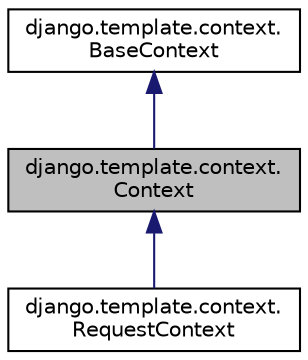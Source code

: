 digraph "django.template.context.Context"
{
 // LATEX_PDF_SIZE
  edge [fontname="Helvetica",fontsize="10",labelfontname="Helvetica",labelfontsize="10"];
  node [fontname="Helvetica",fontsize="10",shape=record];
  Node1 [label="django.template.context.\lContext",height=0.2,width=0.4,color="black", fillcolor="grey75", style="filled", fontcolor="black",tooltip=" "];
  Node2 -> Node1 [dir="back",color="midnightblue",fontsize="10",style="solid",fontname="Helvetica"];
  Node2 [label="django.template.context.\lBaseContext",height=0.2,width=0.4,color="black", fillcolor="white", style="filled",URL="$classdjango_1_1template_1_1context_1_1_base_context.html",tooltip=" "];
  Node1 -> Node3 [dir="back",color="midnightblue",fontsize="10",style="solid",fontname="Helvetica"];
  Node3 [label="django.template.context.\lRequestContext",height=0.2,width=0.4,color="black", fillcolor="white", style="filled",URL="$classdjango_1_1template_1_1context_1_1_request_context.html",tooltip=" "];
}
